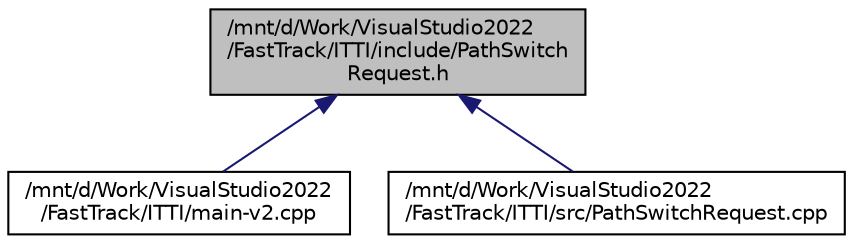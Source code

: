 digraph "/mnt/d/Work/VisualStudio2022/FastTrack/ITTI/include/PathSwitchRequest.h"
{
 // LATEX_PDF_SIZE
  edge [fontname="Helvetica",fontsize="10",labelfontname="Helvetica",labelfontsize="10"];
  node [fontname="Helvetica",fontsize="10",shape=record];
  Node1 [label="/mnt/d/Work/VisualStudio2022\l/FastTrack/ITTI/include/PathSwitch\lRequest.h",height=0.2,width=0.4,color="black", fillcolor="grey75", style="filled", fontcolor="black",tooltip="Class handler of \"vran::s1ap::lte::PathSwitchRequest\" struct."];
  Node1 -> Node2 [dir="back",color="midnightblue",fontsize="10",style="solid",fontname="Helvetica"];
  Node2 [label="/mnt/d/Work/VisualStudio2022\l/FastTrack/ITTI/main-v2.cpp",height=0.2,width=0.4,color="black", fillcolor="white", style="filled",URL="$main-v2_8cpp.html",tooltip=" "];
  Node1 -> Node3 [dir="back",color="midnightblue",fontsize="10",style="solid",fontname="Helvetica"];
  Node3 [label="/mnt/d/Work/VisualStudio2022\l/FastTrack/ITTI/src/PathSwitchRequest.cpp",height=0.2,width=0.4,color="black", fillcolor="white", style="filled",URL="$PathSwitchRequest_8cpp.html",tooltip="Realization of \"vran::s1ap::lte::PathSwitchRequest\" class handler."];
}
